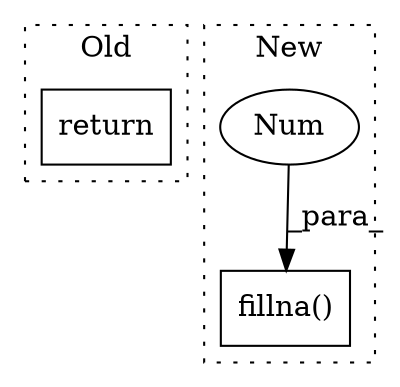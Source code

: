 digraph G {
subgraph cluster0 {
1 [label="return" a="93" s="5912" l="7" shape="box"];
label = "Old";
style="dotted";
}
subgraph cluster1 {
2 [label="fillna()" a="75" s="7253,7272" l="18,1" shape="box"];
3 [label="Num" a="76" s="7271" l="1" shape="ellipse"];
label = "New";
style="dotted";
}
3 -> 2 [label="_para_"];
}